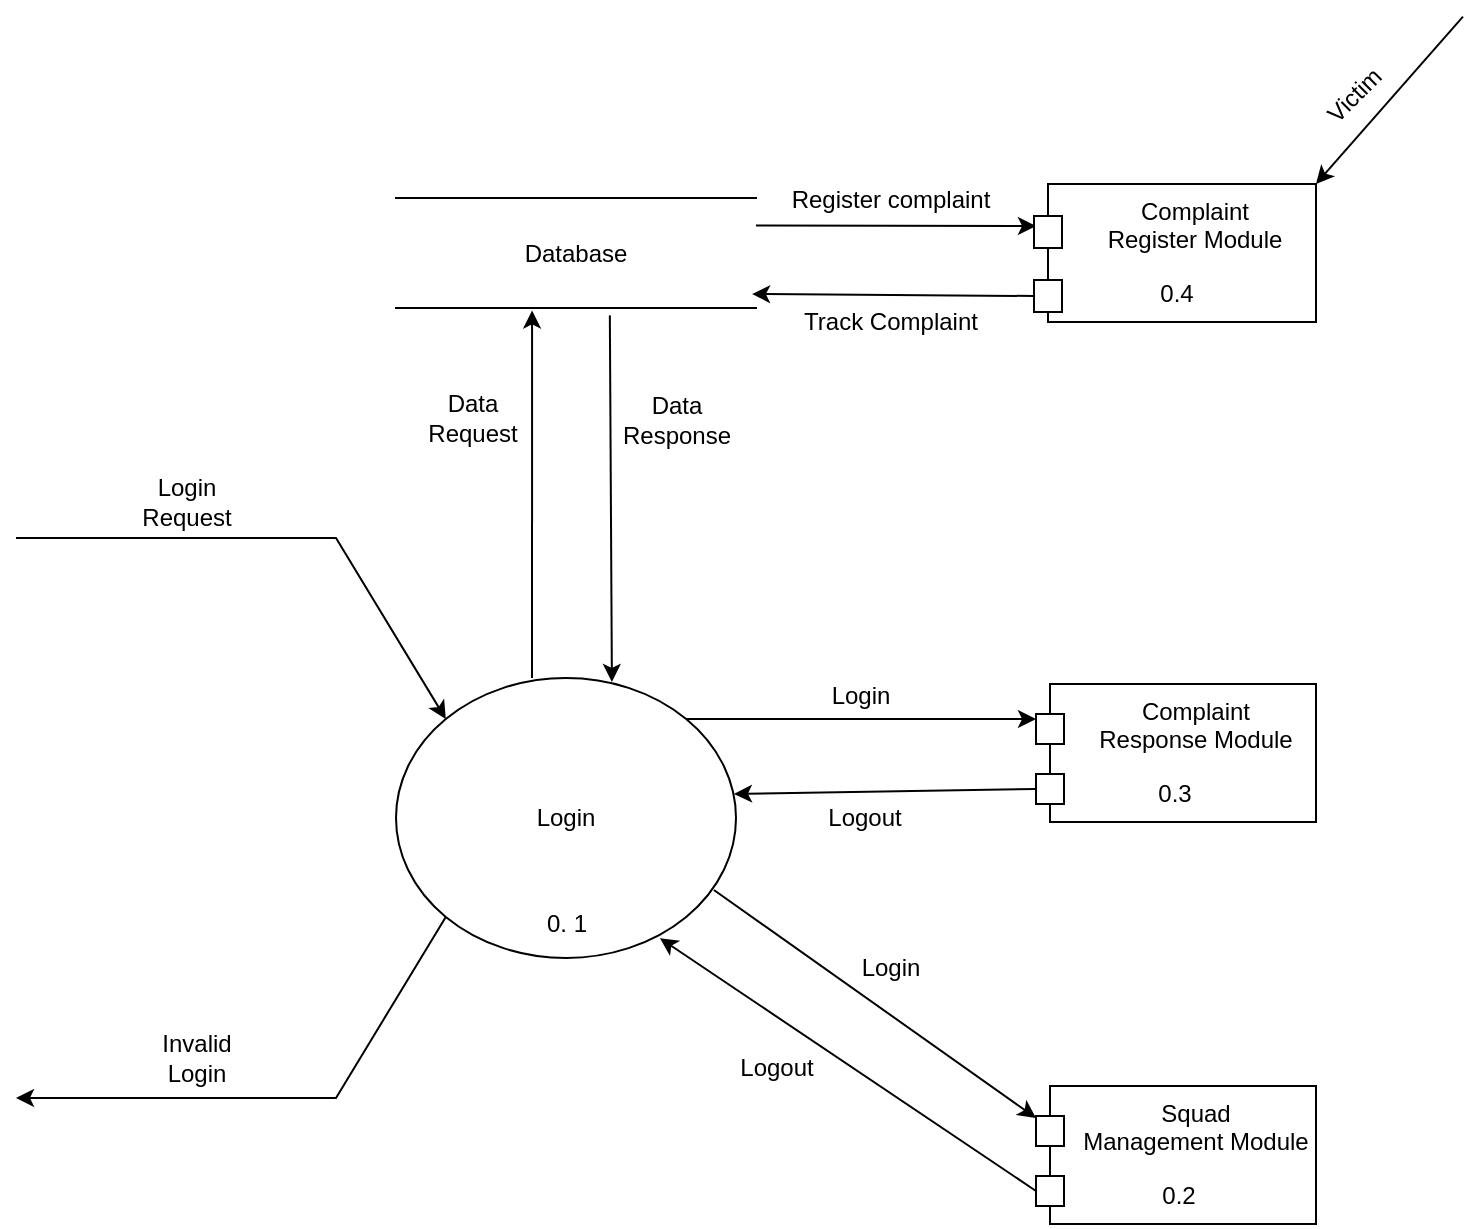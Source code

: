 <mxfile version="22.0.2" type="device">
  <diagram name="Page-1" id="Nv8vaJcM4QDIebQTit32">
    <mxGraphModel dx="1434" dy="781" grid="1" gridSize="10" guides="1" tooltips="1" connect="1" arrows="1" fold="1" page="1" pageScale="1" pageWidth="827" pageHeight="1169" math="0" shadow="0">
      <root>
        <mxCell id="0" />
        <mxCell id="1" parent="0" />
        <mxCell id="jsPVeI7ytuAK9CtYSdAV-1" value="Login" style="ellipse;whiteSpace=wrap;html=1;" parent="1" vertex="1">
          <mxGeometry x="250" y="396" width="170" height="140" as="geometry" />
        </mxCell>
        <mxCell id="jsPVeI7ytuAK9CtYSdAV-3" value="" style="edgeStyle=none;orthogonalLoop=1;jettySize=auto;html=1;rounded=0;entryX=0;entryY=0;entryDx=0;entryDy=0;" parent="1" target="jsPVeI7ytuAK9CtYSdAV-1" edge="1">
          <mxGeometry width="100" relative="1" as="geometry">
            <mxPoint x="60" y="326" as="sourcePoint" />
            <mxPoint x="210" y="396" as="targetPoint" />
            <Array as="points">
              <mxPoint x="220" y="326" />
            </Array>
          </mxGeometry>
        </mxCell>
        <mxCell id="jsPVeI7ytuAK9CtYSdAV-4" value="" style="edgeStyle=none;orthogonalLoop=1;jettySize=auto;html=1;rounded=0;exitX=0;exitY=1;exitDx=0;exitDy=0;" parent="1" source="jsPVeI7ytuAK9CtYSdAV-1" edge="1">
          <mxGeometry width="100" relative="1" as="geometry">
            <mxPoint x="100" y="486" as="sourcePoint" />
            <mxPoint x="60" y="606" as="targetPoint" />
            <Array as="points">
              <mxPoint x="220" y="606" />
            </Array>
          </mxGeometry>
        </mxCell>
        <mxCell id="jsPVeI7ytuAK9CtYSdAV-10" value="" style="edgeStyle=none;orthogonalLoop=1;jettySize=auto;html=1;rounded=0;exitX=1;exitY=0;exitDx=0;exitDy=0;entryX=0;entryY=0.254;entryDx=0;entryDy=0;entryPerimeter=0;" parent="1" source="jsPVeI7ytuAK9CtYSdAV-1" target="D86sx7wyspa-cqtISMKc-4" edge="1">
          <mxGeometry width="100" relative="1" as="geometry">
            <mxPoint x="430" y="407" as="sourcePoint" />
            <mxPoint x="560" y="417" as="targetPoint" />
            <Array as="points" />
          </mxGeometry>
        </mxCell>
        <mxCell id="jsPVeI7ytuAK9CtYSdAV-11" value="" style="edgeStyle=none;orthogonalLoop=1;jettySize=auto;html=1;rounded=0;exitX=0.935;exitY=0.757;exitDx=0;exitDy=0;exitPerimeter=0;entryX=0;entryY=0.232;entryDx=0;entryDy=0;entryPerimeter=0;" parent="1" source="jsPVeI7ytuAK9CtYSdAV-1" target="D86sx7wyspa-cqtISMKc-6" edge="1">
          <mxGeometry width="100" relative="1" as="geometry">
            <mxPoint x="560" y="606" as="sourcePoint" />
            <mxPoint x="550" y="610" as="targetPoint" />
            <Array as="points" />
          </mxGeometry>
        </mxCell>
        <mxCell id="jsPVeI7ytuAK9CtYSdAV-12" value="Login&lt;br&gt;Request" style="text;html=1;align=center;verticalAlign=middle;resizable=0;points=[];autosize=1;strokeColor=none;fillColor=none;" parent="1" vertex="1">
          <mxGeometry x="110" y="288" width="70" height="40" as="geometry" />
        </mxCell>
        <mxCell id="jsPVeI7ytuAK9CtYSdAV-13" value="Invalid&lt;br&gt;Login" style="text;html=1;align=center;verticalAlign=middle;resizable=0;points=[];autosize=1;strokeColor=none;fillColor=none;" parent="1" vertex="1">
          <mxGeometry x="120" y="566" width="60" height="40" as="geometry" />
        </mxCell>
        <mxCell id="jsPVeI7ytuAK9CtYSdAV-14" value="Logout" style="text;html=1;align=center;verticalAlign=middle;resizable=0;points=[];autosize=1;strokeColor=none;fillColor=none;" parent="1" vertex="1">
          <mxGeometry x="410" y="576" width="60" height="30" as="geometry" />
        </mxCell>
        <mxCell id="jsPVeI7ytuAK9CtYSdAV-17" value="Login" style="text;html=1;align=center;verticalAlign=middle;resizable=0;points=[];autosize=1;strokeColor=none;fillColor=none;" parent="1" vertex="1">
          <mxGeometry x="457" y="390" width="50" height="30" as="geometry" />
        </mxCell>
        <mxCell id="jsPVeI7ytuAK9CtYSdAV-18" value="0. 1" style="text;html=1;align=center;verticalAlign=middle;resizable=0;points=[];autosize=1;strokeColor=none;fillColor=none;" parent="1" vertex="1">
          <mxGeometry x="315" y="504" width="40" height="30" as="geometry" />
        </mxCell>
        <mxCell id="zB5RQNQVIBqfSYqidaWU-4" value="" style="edgeStyle=none;orthogonalLoop=1;jettySize=auto;html=1;rounded=0;exitX=0;exitY=0;exitDx=0;exitDy=52.5;exitPerimeter=0;entryX=0.776;entryY=0.929;entryDx=0;entryDy=0;entryPerimeter=0;" parent="1" source="D86sx7wyspa-cqtISMKc-6" target="jsPVeI7ytuAK9CtYSdAV-1" edge="1">
          <mxGeometry width="100" relative="1" as="geometry">
            <mxPoint x="560.98" y="650" as="sourcePoint" />
            <mxPoint x="390" y="536" as="targetPoint" />
            <Array as="points" />
          </mxGeometry>
        </mxCell>
        <mxCell id="zB5RQNQVIBqfSYqidaWU-6" value="" style="edgeStyle=none;orthogonalLoop=1;jettySize=auto;html=1;rounded=0;exitX=0;exitY=0;exitDx=0;exitDy=52.5;exitPerimeter=0;entryX=0.994;entryY=0.414;entryDx=0;entryDy=0;entryPerimeter=0;" parent="1" target="jsPVeI7ytuAK9CtYSdAV-1" edge="1" source="D86sx7wyspa-cqtISMKc-4">
          <mxGeometry width="100" relative="1" as="geometry">
            <mxPoint x="560" y="460" as="sourcePoint" />
            <mxPoint x="440" y="452" as="targetPoint" />
            <Array as="points" />
          </mxGeometry>
        </mxCell>
        <mxCell id="wiPIHEhx2NYUw8NA-F7D-1" value="Database" style="shape=partialRectangle;whiteSpace=wrap;html=1;left=0;right=0;fillColor=none;" parent="1" vertex="1">
          <mxGeometry x="250" y="156" width="180" height="55" as="geometry" />
        </mxCell>
        <mxCell id="wiPIHEhx2NYUw8NA-F7D-2" value="" style="edgeStyle=none;orthogonalLoop=1;jettySize=auto;html=1;rounded=0;entryX=0.378;entryY=1.022;entryDx=0;entryDy=0;entryPerimeter=0;exitX=0.4;exitY=0;exitDx=0;exitDy=0;exitPerimeter=0;" parent="1" source="jsPVeI7ytuAK9CtYSdAV-1" target="wiPIHEhx2NYUw8NA-F7D-1" edge="1">
          <mxGeometry width="100" relative="1" as="geometry">
            <mxPoint x="295" y="376" as="sourcePoint" />
            <mxPoint x="320" y="236" as="targetPoint" />
            <Array as="points" />
          </mxGeometry>
        </mxCell>
        <mxCell id="wiPIHEhx2NYUw8NA-F7D-3" value="" style="edgeStyle=none;orthogonalLoop=1;jettySize=auto;html=1;rounded=0;exitX=0.594;exitY=1.067;exitDx=0;exitDy=0;exitPerimeter=0;entryX=0.635;entryY=0.014;entryDx=0;entryDy=0;entryPerimeter=0;" parent="1" source="wiPIHEhx2NYUw8NA-F7D-1" target="jsPVeI7ytuAK9CtYSdAV-1" edge="1">
          <mxGeometry width="100" relative="1" as="geometry">
            <mxPoint x="320" y="316" as="sourcePoint" />
            <mxPoint x="370" y="386" as="targetPoint" />
            <Array as="points" />
          </mxGeometry>
        </mxCell>
        <mxCell id="wiPIHEhx2NYUw8NA-F7D-4" value="Data&lt;br&gt;Request" style="text;html=1;align=center;verticalAlign=middle;resizable=0;points=[];autosize=1;strokeColor=none;fillColor=none;" parent="1" vertex="1">
          <mxGeometry x="253" y="246" width="70" height="40" as="geometry" />
        </mxCell>
        <mxCell id="wiPIHEhx2NYUw8NA-F7D-5" value="Data&lt;br&gt;Response" style="text;html=1;align=center;verticalAlign=middle;resizable=0;points=[];autosize=1;strokeColor=none;fillColor=none;" parent="1" vertex="1">
          <mxGeometry x="350" y="247" width="80" height="40" as="geometry" />
        </mxCell>
        <mxCell id="wiPIHEhx2NYUw8NA-F7D-7" value="" style="edgeStyle=none;orthogonalLoop=1;jettySize=auto;html=1;rounded=0;exitX=1;exitY=0.25;exitDx=0;exitDy=0;" parent="1" source="wiPIHEhx2NYUw8NA-F7D-1" edge="1">
          <mxGeometry width="100" relative="1" as="geometry">
            <mxPoint x="440" y="236" as="sourcePoint" />
            <mxPoint x="570" y="170" as="targetPoint" />
            <Array as="points" />
          </mxGeometry>
        </mxCell>
        <mxCell id="wiPIHEhx2NYUw8NA-F7D-8" value="" style="edgeStyle=none;orthogonalLoop=1;jettySize=auto;html=1;rounded=0;entryX=0.989;entryY=0.873;entryDx=0;entryDy=0;entryPerimeter=0;exitX=0;exitY=0;exitDx=0;exitDy=56;exitPerimeter=0;" parent="1" source="D86sx7wyspa-cqtISMKc-1" target="wiPIHEhx2NYUw8NA-F7D-1" edge="1">
          <mxGeometry width="100" relative="1" as="geometry">
            <mxPoint x="563.06" y="206" as="sourcePoint" />
            <mxPoint x="460" y="196" as="targetPoint" />
            <Array as="points" />
          </mxGeometry>
        </mxCell>
        <mxCell id="wiPIHEhx2NYUw8NA-F7D-12" value="Login" style="text;html=1;align=center;verticalAlign=middle;resizable=0;points=[];autosize=1;strokeColor=none;fillColor=none;" parent="1" vertex="1">
          <mxGeometry x="472" y="526" width="50" height="30" as="geometry" />
        </mxCell>
        <mxCell id="wiPIHEhx2NYUw8NA-F7D-13" value="Logout" style="text;html=1;align=center;verticalAlign=middle;resizable=0;points=[];autosize=1;strokeColor=none;fillColor=none;" parent="1" vertex="1">
          <mxGeometry x="454" y="451" width="60" height="30" as="geometry" />
        </mxCell>
        <mxCell id="wiPIHEhx2NYUw8NA-F7D-14" value="Register complaint" style="text;html=1;align=center;verticalAlign=middle;resizable=0;points=[];autosize=1;strokeColor=none;fillColor=none;" parent="1" vertex="1">
          <mxGeometry x="437" y="142" width="120" height="30" as="geometry" />
        </mxCell>
        <mxCell id="wiPIHEhx2NYUw8NA-F7D-15" value="Track Complaint" style="text;html=1;align=center;verticalAlign=middle;resizable=0;points=[];autosize=1;strokeColor=none;fillColor=none;" parent="1" vertex="1">
          <mxGeometry x="442" y="203" width="110" height="30" as="geometry" />
        </mxCell>
        <mxCell id="wiPIHEhx2NYUw8NA-F7D-16" value="" style="edgeStyle=none;orthogonalLoop=1;jettySize=auto;html=1;rounded=0;entryX=1;entryY=0;entryDx=0;entryDy=0;" parent="1" target="D86sx7wyspa-cqtISMKc-1" edge="1">
          <mxGeometry width="100" relative="1" as="geometry">
            <mxPoint x="783.5" y="65.28" as="sourcePoint" />
            <mxPoint x="750" y="130" as="targetPoint" />
            <Array as="points" />
          </mxGeometry>
        </mxCell>
        <mxCell id="wiPIHEhx2NYUw8NA-F7D-17" value="Victim" style="text;html=1;align=center;verticalAlign=middle;resizable=0;points=[];autosize=1;strokeColor=none;fillColor=none;rotation=-45;" parent="1" vertex="1">
          <mxGeometry x="699" y="90" width="60" height="30" as="geometry" />
        </mxCell>
        <mxCell id="D86sx7wyspa-cqtISMKc-1" value="Complaint&lt;br&gt;Register Module" style="shape=module;align=left;spacingLeft=20;align=center;verticalAlign=top;whiteSpace=wrap;html=1;jettyWidth=14;jettyHeight=16;" vertex="1" parent="1">
          <mxGeometry x="569" y="149" width="141" height="69" as="geometry" />
        </mxCell>
        <mxCell id="D86sx7wyspa-cqtISMKc-2" value="0.4" style="text;html=1;align=center;verticalAlign=middle;resizable=0;points=[];autosize=1;strokeColor=none;fillColor=none;" vertex="1" parent="1">
          <mxGeometry x="620" y="189" width="40" height="30" as="geometry" />
        </mxCell>
        <mxCell id="D86sx7wyspa-cqtISMKc-4" value="Complaint&lt;br&gt;Response Module" style="shape=module;align=left;spacingLeft=20;align=center;verticalAlign=top;whiteSpace=wrap;html=1;jettyWidth=14;jettyHeight=15;" vertex="1" parent="1">
          <mxGeometry x="570" y="399" width="140" height="69" as="geometry" />
        </mxCell>
        <mxCell id="D86sx7wyspa-cqtISMKc-5" value="0.3" style="text;html=1;align=center;verticalAlign=middle;resizable=0;points=[];autosize=1;strokeColor=none;fillColor=none;" vertex="1" parent="1">
          <mxGeometry x="619" y="439" width="40" height="30" as="geometry" />
        </mxCell>
        <mxCell id="D86sx7wyspa-cqtISMKc-6" value="Squad&lt;br&gt;Management Module" style="shape=module;align=left;spacingLeft=20;align=center;verticalAlign=top;whiteSpace=wrap;html=1;jettyWidth=14;jettyHeight=15;" vertex="1" parent="1">
          <mxGeometry x="570" y="600" width="140" height="69" as="geometry" />
        </mxCell>
        <mxCell id="D86sx7wyspa-cqtISMKc-8" value="0.2" style="text;html=1;align=center;verticalAlign=middle;resizable=0;points=[];autosize=1;strokeColor=none;fillColor=none;" vertex="1" parent="1">
          <mxGeometry x="621" y="640" width="40" height="30" as="geometry" />
        </mxCell>
      </root>
    </mxGraphModel>
  </diagram>
</mxfile>
